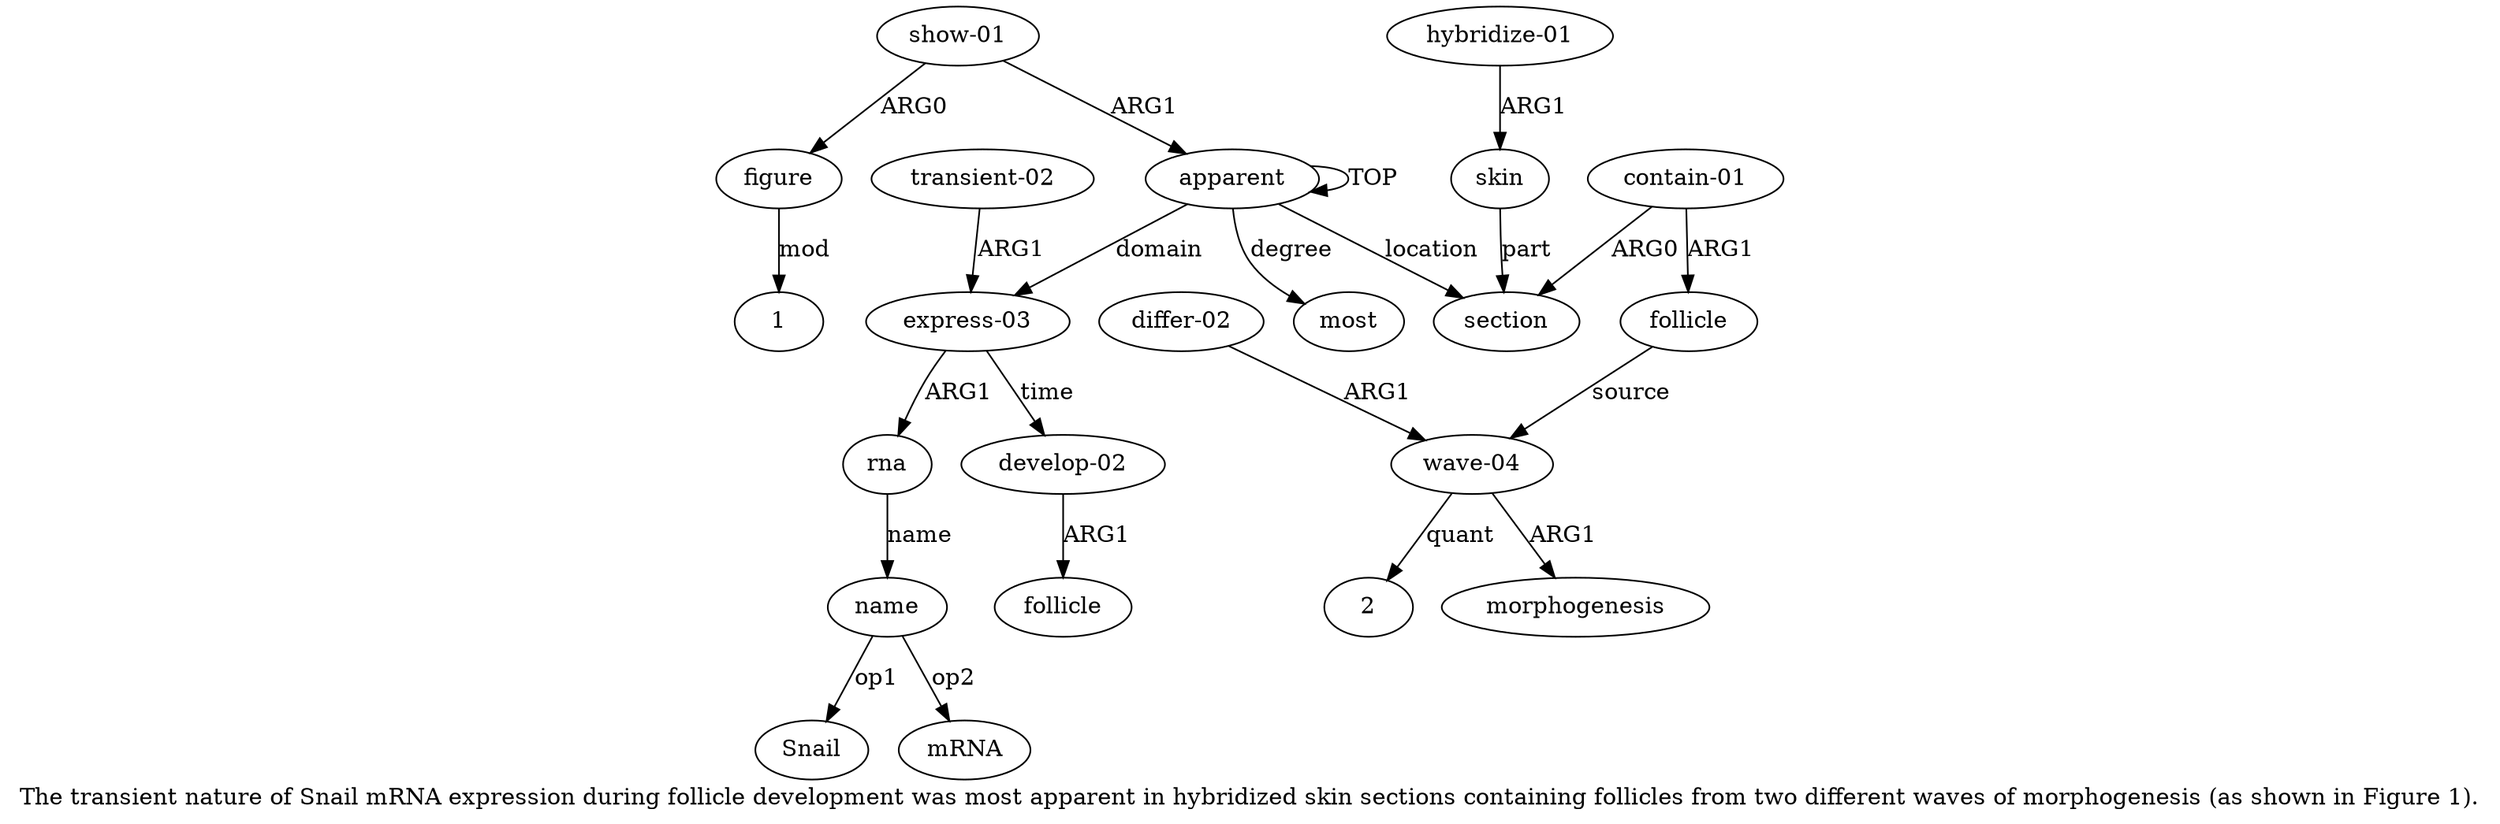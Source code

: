 digraph  {
	graph [label="The transient nature of Snail mRNA expression during follicle development was most apparent in hybridized skin sections containing \
follicles from two different waves of morphogenesis (as shown in Figure 1)."];
	node [label="\N"];
	"a17 1"	 [color=black,
		gold_ind=-1,
		gold_label=1,
		label=1,
		test_ind=-1,
		test_label=1];
	a15	 [color=black,
		gold_ind=15,
		gold_label="differ-02",
		label="differ-02",
		test_ind=15,
		test_label="differ-02"];
	a13	 [color=black,
		gold_ind=13,
		gold_label="wave-04",
		label="wave-04",
		test_ind=13,
		test_label="wave-04"];
	a15 -> a13 [key=0,
	color=black,
	gold_label=ARG1,
	label=ARG1,
	test_label=ARG1];
a14 [color=black,
	gold_ind=14,
	gold_label=morphogenesis,
	label=morphogenesis,
	test_ind=14,
	test_label=morphogenesis];
a17 [color=black,
	gold_ind=17,
	gold_label=figure,
	label=figure,
	test_ind=17,
	test_label=figure];
a17 -> "a17 1" [key=0,
color=black,
gold_label=mod,
label=mod,
test_label=mod];
a16 [color=black,
gold_ind=16,
gold_label="show-01",
label="show-01",
test_ind=16,
test_label="show-01"];
a16 -> a17 [key=0,
color=black,
gold_label=ARG0,
label=ARG0,
test_label=ARG0];
a0 [color=black,
gold_ind=0,
gold_label=apparent,
label=apparent,
test_ind=0,
test_label=apparent];
a16 -> a0 [key=0,
color=black,
gold_label=ARG1,
label=ARG1,
test_label=ARG1];
a11 [color=black,
gold_ind=11,
gold_label="contain-01",
label="contain-01",
test_ind=11,
test_label="contain-01"];
a12 [color=black,
gold_ind=12,
gold_label=follicle,
label=follicle,
test_ind=12,
test_label=follicle];
a11 -> a12 [key=0,
color=black,
gold_label=ARG1,
label=ARG1,
test_label=ARG1];
a8 [color=black,
gold_ind=8,
gold_label=section,
label=section,
test_ind=8,
test_label=section];
a11 -> a8 [key=0,
color=black,
gold_label=ARG0,
label=ARG0,
test_label=ARG0];
a10 [color=black,
gold_ind=10,
gold_label="hybridize-01",
label="hybridize-01",
test_ind=10,
test_label="hybridize-01"];
a9 [color=black,
gold_ind=9,
gold_label=skin,
label=skin,
test_ind=9,
test_label=skin];
a10 -> a9 [key=0,
color=black,
gold_label=ARG1,
label=ARG1,
test_label=ARG1];
a13 -> a14 [key=0,
color=black,
gold_label=ARG1,
label=ARG1,
test_label=ARG1];
"a13 2" [color=black,
gold_ind=-1,
gold_label=2,
label=2,
test_ind=-1,
test_label=2];
a13 -> "a13 2" [key=0,
color=black,
gold_label=quant,
label=quant,
test_label=quant];
a12 -> a13 [key=0,
color=black,
gold_label=source,
label=source,
test_label=source];
"a4 Snail" [color=black,
gold_ind=-1,
gold_label=Snail,
label=Snail,
test_ind=-1,
test_label=Snail];
a1 [color=black,
gold_ind=1,
gold_label=most,
label=most,
test_ind=1,
test_label=most];
a0 -> a1 [key=0,
color=black,
gold_label=degree,
label=degree,
test_label=degree];
a0 -> a0 [key=0,
color=black,
gold_label=TOP,
label=TOP,
test_label=TOP];
a2 [color=black,
gold_ind=2,
gold_label="express-03",
label="express-03",
test_ind=2,
test_label="express-03"];
a0 -> a2 [key=0,
color=black,
gold_label=domain,
label=domain,
test_label=domain];
a0 -> a8 [key=0,
color=black,
gold_label=location,
label=location,
test_label=location];
a3 [color=black,
gold_ind=3,
gold_label=rna,
label=rna,
test_ind=3,
test_label=rna];
a4 [color=black,
gold_ind=4,
gold_label=name,
label=name,
test_ind=4,
test_label=name];
a3 -> a4 [key=0,
color=black,
gold_label=name,
label=name,
test_label=name];
a2 -> a3 [key=0,
color=black,
gold_label=ARG1,
label=ARG1,
test_label=ARG1];
a6 [color=black,
gold_ind=6,
gold_label="develop-02",
label="develop-02",
test_ind=6,
test_label="develop-02"];
a2 -> a6 [key=0,
color=black,
gold_label=time,
label=time,
test_label=time];
a5 [color=black,
gold_ind=5,
gold_label="transient-02",
label="transient-02",
test_ind=5,
test_label="transient-02"];
a5 -> a2 [key=0,
color=black,
gold_label=ARG1,
label=ARG1,
test_label=ARG1];
a4 -> "a4 Snail" [key=0,
color=black,
gold_label=op1,
label=op1,
test_label=op1];
"a4 mRNA" [color=black,
gold_ind=-1,
gold_label=mRNA,
label=mRNA,
test_ind=-1,
test_label=mRNA];
a4 -> "a4 mRNA" [key=0,
color=black,
gold_label=op2,
label=op2,
test_label=op2];
a7 [color=black,
gold_ind=7,
gold_label=follicle,
label=follicle,
test_ind=7,
test_label=follicle];
a6 -> a7 [key=0,
color=black,
gold_label=ARG1,
label=ARG1,
test_label=ARG1];
a9 -> a8 [key=0,
color=black,
gold_label=part,
label=part,
test_label=part];
}
